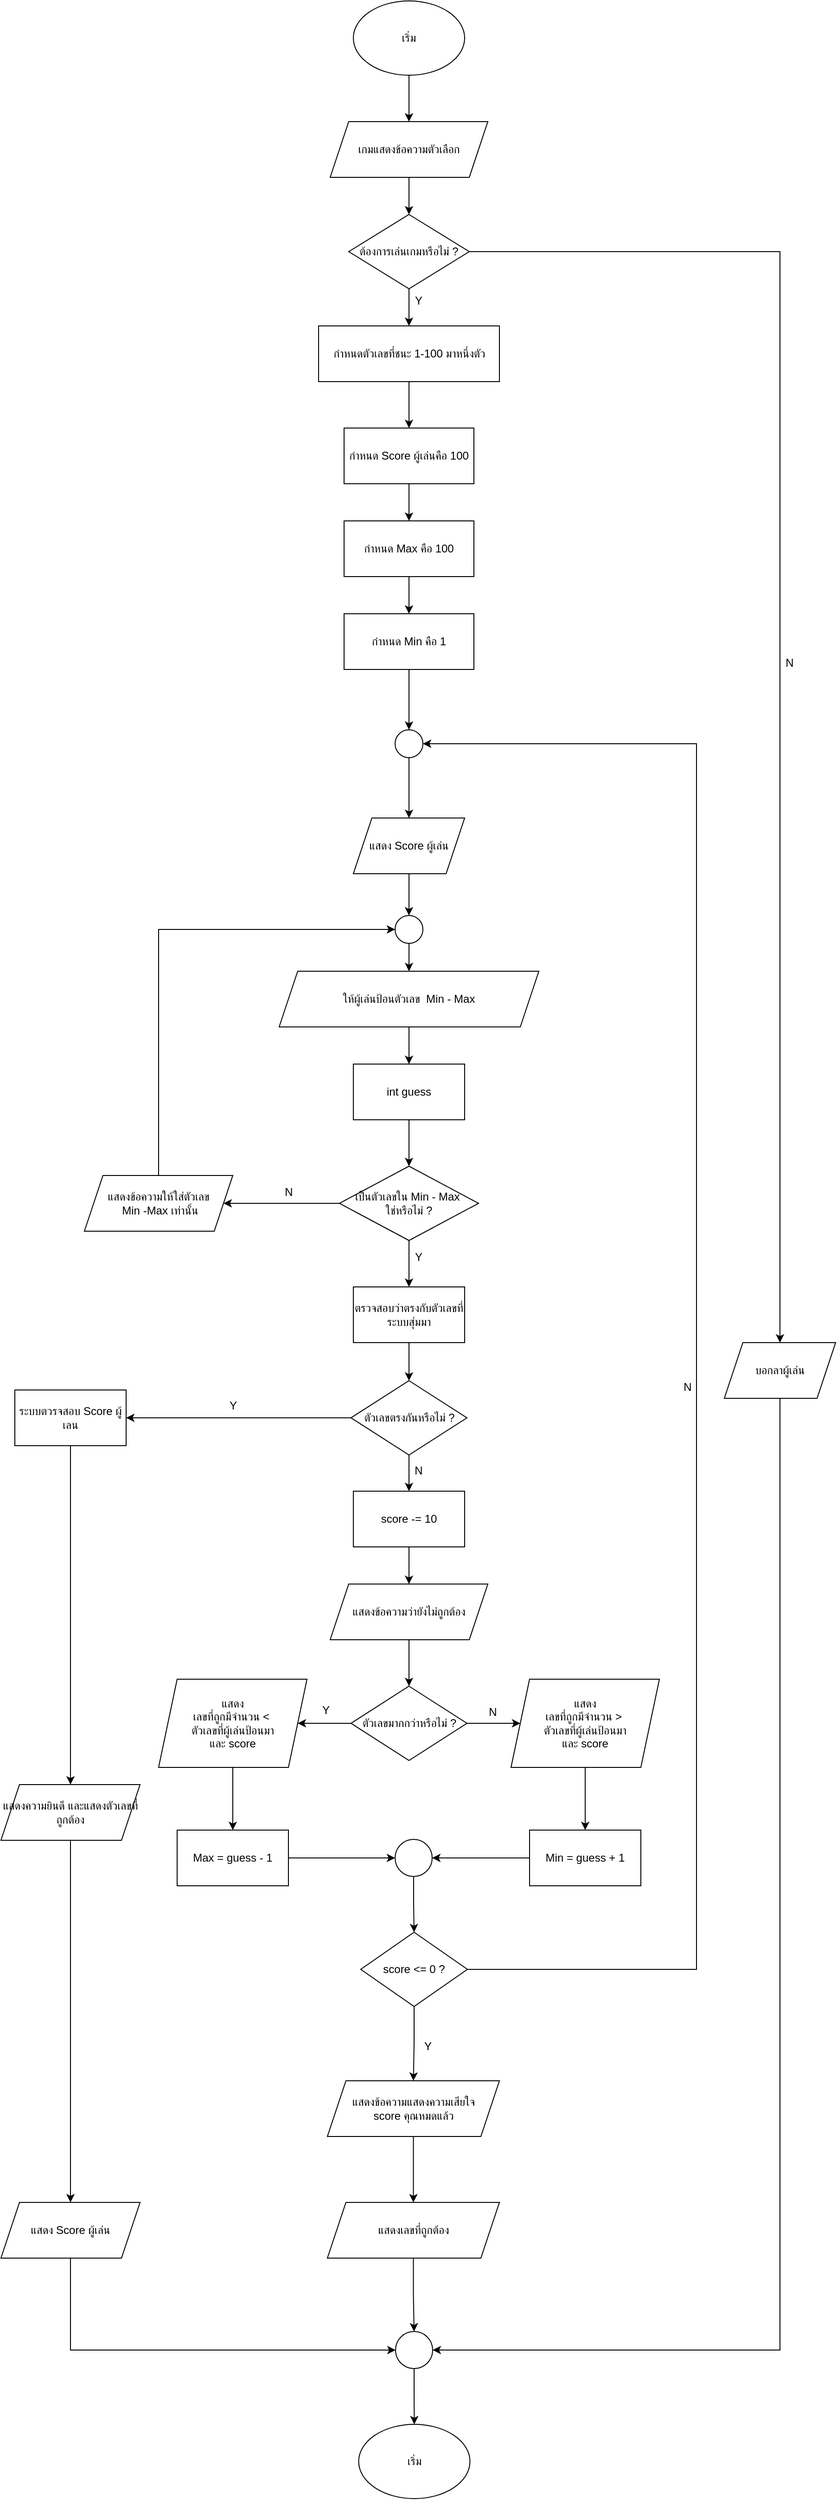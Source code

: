 <mxfile version="28.1.0">
  <diagram name="หน้า-1" id="Qu4vEes7-6UVnQ1FCUYW">
    <mxGraphModel dx="2339" dy="851" grid="1" gridSize="10" guides="1" tooltips="1" connect="1" arrows="1" fold="1" page="1" pageScale="1" pageWidth="850" pageHeight="1100" math="0" shadow="0">
      <root>
        <mxCell id="0" />
        <mxCell id="1" parent="0" />
        <mxCell id="lWXbwlFgt6X_criuScP8-42" value="" style="edgeStyle=orthogonalEdgeStyle;rounded=0;orthogonalLoop=1;jettySize=auto;html=1;" parent="1" source="lWXbwlFgt6X_criuScP8-40" target="lWXbwlFgt6X_criuScP8-41" edge="1">
          <mxGeometry relative="1" as="geometry" />
        </mxCell>
        <mxCell id="lWXbwlFgt6X_criuScP8-40" value="เริ่ม" style="ellipse;whiteSpace=wrap;html=1;" parent="1" vertex="1">
          <mxGeometry x="360" y="40" width="120" height="80" as="geometry" />
        </mxCell>
        <mxCell id="lWXbwlFgt6X_criuScP8-44" value="" style="edgeStyle=orthogonalEdgeStyle;rounded=0;orthogonalLoop=1;jettySize=auto;html=1;" parent="1" source="lWXbwlFgt6X_criuScP8-41" target="lWXbwlFgt6X_criuScP8-43" edge="1">
          <mxGeometry relative="1" as="geometry" />
        </mxCell>
        <mxCell id="lWXbwlFgt6X_criuScP8-41" value="เกมแสดงข้อความตัวเลือก" style="shape=parallelogram;perimeter=parallelogramPerimeter;whiteSpace=wrap;html=1;fixedSize=1;" parent="1" vertex="1">
          <mxGeometry x="335" y="170" width="170" height="60" as="geometry" />
        </mxCell>
        <mxCell id="lWXbwlFgt6X_criuScP8-48" value="" style="edgeStyle=orthogonalEdgeStyle;rounded=0;orthogonalLoop=1;jettySize=auto;html=1;" parent="1" source="lWXbwlFgt6X_criuScP8-43" target="lWXbwlFgt6X_criuScP8-47" edge="1">
          <mxGeometry relative="1" as="geometry" />
        </mxCell>
        <mxCell id="kn4Hmct0db9SGw3FpK2n-51" value="" style="edgeStyle=orthogonalEdgeStyle;rounded=0;orthogonalLoop=1;jettySize=auto;html=1;" edge="1" parent="1" source="lWXbwlFgt6X_criuScP8-43" target="kn4Hmct0db9SGw3FpK2n-50">
          <mxGeometry relative="1" as="geometry" />
        </mxCell>
        <mxCell id="lWXbwlFgt6X_criuScP8-43" value="ต้องการเล่นเกมหรือไม่ ?" style="rhombus;whiteSpace=wrap;html=1;" parent="1" vertex="1">
          <mxGeometry x="355" y="270" width="130" height="80" as="geometry" />
        </mxCell>
        <mxCell id="lWXbwlFgt6X_criuScP8-52" value="" style="edgeStyle=orthogonalEdgeStyle;rounded=0;orthogonalLoop=1;jettySize=auto;html=1;" parent="1" source="lWXbwlFgt6X_criuScP8-47" target="lWXbwlFgt6X_criuScP8-51" edge="1">
          <mxGeometry relative="1" as="geometry" />
        </mxCell>
        <mxCell id="lWXbwlFgt6X_criuScP8-47" value="กำหนดตัวเลขที่ชนะ 1-100 มาหนึ่งตัว" style="whiteSpace=wrap;html=1;" parent="1" vertex="1">
          <mxGeometry x="322.5" y="390" width="195" height="60" as="geometry" />
        </mxCell>
        <mxCell id="lWXbwlFgt6X_criuScP8-64" value="" style="edgeStyle=orthogonalEdgeStyle;rounded=0;orthogonalLoop=1;jettySize=auto;html=1;" parent="1" source="lWXbwlFgt6X_criuScP8-49" target="lWXbwlFgt6X_criuScP8-63" edge="1">
          <mxGeometry relative="1" as="geometry" />
        </mxCell>
        <mxCell id="lWXbwlFgt6X_criuScP8-49" value="แสดง Score ผู้เล่น" style="shape=parallelogram;perimeter=parallelogramPerimeter;whiteSpace=wrap;html=1;fixedSize=1;" parent="1" vertex="1">
          <mxGeometry x="360" y="920" width="120" height="60" as="geometry" />
        </mxCell>
        <mxCell id="kn4Hmct0db9SGw3FpK2n-15" value="" style="edgeStyle=orthogonalEdgeStyle;rounded=0;orthogonalLoop=1;jettySize=auto;html=1;" edge="1" parent="1" source="lWXbwlFgt6X_criuScP8-51" target="kn4Hmct0db9SGw3FpK2n-14">
          <mxGeometry relative="1" as="geometry" />
        </mxCell>
        <mxCell id="lWXbwlFgt6X_criuScP8-51" value="กำหนด Score ผู้เล่นคือ 100" style="whiteSpace=wrap;html=1;" parent="1" vertex="1">
          <mxGeometry x="350" y="500" width="140" height="60" as="geometry" />
        </mxCell>
        <mxCell id="kn4Hmct0db9SGw3FpK2n-12" style="edgeStyle=orthogonalEdgeStyle;rounded=0;orthogonalLoop=1;jettySize=auto;html=1;entryX=0.5;entryY=0;entryDx=0;entryDy=0;" edge="1" parent="1" source="lWXbwlFgt6X_criuScP8-55" target="lWXbwlFgt6X_criuScP8-49">
          <mxGeometry relative="1" as="geometry" />
        </mxCell>
        <mxCell id="lWXbwlFgt6X_criuScP8-55" value="" style="ellipse;whiteSpace=wrap;html=1;" parent="1" vertex="1">
          <mxGeometry x="405" y="825" width="30" height="30" as="geometry" />
        </mxCell>
        <mxCell id="kn4Hmct0db9SGw3FpK2n-9" value="" style="edgeStyle=orthogonalEdgeStyle;rounded=0;orthogonalLoop=1;jettySize=auto;html=1;" edge="1" parent="1" source="lWXbwlFgt6X_criuScP8-59" target="kn4Hmct0db9SGw3FpK2n-8">
          <mxGeometry relative="1" as="geometry" />
        </mxCell>
        <mxCell id="lWXbwlFgt6X_criuScP8-59" value="ให้ผู้เล่นป้อนตัวเลข&amp;nbsp; Min - Max" style="shape=parallelogram;perimeter=parallelogramPerimeter;whiteSpace=wrap;html=1;fixedSize=1;" parent="1" vertex="1">
          <mxGeometry x="280" y="1085" width="280" height="60" as="geometry" />
        </mxCell>
        <mxCell id="lWXbwlFgt6X_criuScP8-67" value="" style="edgeStyle=orthogonalEdgeStyle;rounded=0;orthogonalLoop=1;jettySize=auto;html=1;" parent="1" source="lWXbwlFgt6X_criuScP8-61" target="lWXbwlFgt6X_criuScP8-66" edge="1">
          <mxGeometry relative="1" as="geometry" />
        </mxCell>
        <mxCell id="lWXbwlFgt6X_criuScP8-70" value="" style="edgeStyle=orthogonalEdgeStyle;rounded=0;orthogonalLoop=1;jettySize=auto;html=1;" parent="1" source="lWXbwlFgt6X_criuScP8-61" target="lWXbwlFgt6X_criuScP8-69" edge="1">
          <mxGeometry relative="1" as="geometry" />
        </mxCell>
        <mxCell id="lWXbwlFgt6X_criuScP8-61" value="เป็นตัวเลขใน Min - Max&amp;nbsp;&lt;div&gt;ใ&lt;span style=&quot;background-color: transparent; color: light-dark(rgb(0, 0, 0), rgb(255, 255, 255));&quot;&gt;ช่หรือไม่ ?&lt;/span&gt;&lt;/div&gt;" style="rhombus;whiteSpace=wrap;html=1;" parent="1" vertex="1">
          <mxGeometry x="345" y="1295" width="150" height="80" as="geometry" />
        </mxCell>
        <mxCell id="lWXbwlFgt6X_criuScP8-65" value="" style="edgeStyle=orthogonalEdgeStyle;rounded=0;orthogonalLoop=1;jettySize=auto;html=1;" parent="1" source="lWXbwlFgt6X_criuScP8-63" target="lWXbwlFgt6X_criuScP8-59" edge="1">
          <mxGeometry relative="1" as="geometry" />
        </mxCell>
        <mxCell id="lWXbwlFgt6X_criuScP8-63" value="" style="ellipse;whiteSpace=wrap;html=1;" parent="1" vertex="1">
          <mxGeometry x="405" y="1025" width="30" height="30" as="geometry" />
        </mxCell>
        <mxCell id="lWXbwlFgt6X_criuScP8-68" style="edgeStyle=orthogonalEdgeStyle;rounded=0;orthogonalLoop=1;jettySize=auto;html=1;entryX=0;entryY=0.5;entryDx=0;entryDy=0;exitX=0.5;exitY=0;exitDx=0;exitDy=0;" parent="1" source="lWXbwlFgt6X_criuScP8-66" target="lWXbwlFgt6X_criuScP8-63" edge="1">
          <mxGeometry relative="1" as="geometry">
            <Array as="points">
              <mxPoint x="150" y="1040" />
            </Array>
          </mxGeometry>
        </mxCell>
        <mxCell id="lWXbwlFgt6X_criuScP8-66" value="แสดงข้อความให้ใส่ตัวเลข&lt;div&gt;&amp;nbsp;Min -Max เท่านั้น&lt;/div&gt;" style="shape=parallelogram;perimeter=parallelogramPerimeter;whiteSpace=wrap;html=1;fixedSize=1;" parent="1" vertex="1">
          <mxGeometry x="70" y="1305" width="160" height="60" as="geometry" />
        </mxCell>
        <mxCell id="lWXbwlFgt6X_criuScP8-72" value="" style="edgeStyle=orthogonalEdgeStyle;rounded=0;orthogonalLoop=1;jettySize=auto;html=1;" parent="1" source="lWXbwlFgt6X_criuScP8-69" target="lWXbwlFgt6X_criuScP8-71" edge="1">
          <mxGeometry relative="1" as="geometry" />
        </mxCell>
        <mxCell id="lWXbwlFgt6X_criuScP8-69" value="ตรวจสอบว่าตรงกับตัวเลขที่ระบบสุ่มมา" style="whiteSpace=wrap;html=1;" parent="1" vertex="1">
          <mxGeometry x="360" y="1425" width="120" height="60" as="geometry" />
        </mxCell>
        <mxCell id="lWXbwlFgt6X_criuScP8-76" value="" style="edgeStyle=orthogonalEdgeStyle;rounded=0;orthogonalLoop=1;jettySize=auto;html=1;" parent="1" source="lWXbwlFgt6X_criuScP8-71" target="lWXbwlFgt6X_criuScP8-75" edge="1">
          <mxGeometry relative="1" as="geometry" />
        </mxCell>
        <mxCell id="kn4Hmct0db9SGw3FpK2n-2" value="" style="edgeStyle=orthogonalEdgeStyle;rounded=0;orthogonalLoop=1;jettySize=auto;html=1;" edge="1" parent="1" source="lWXbwlFgt6X_criuScP8-71" target="kn4Hmct0db9SGw3FpK2n-1">
          <mxGeometry relative="1" as="geometry" />
        </mxCell>
        <mxCell id="lWXbwlFgt6X_criuScP8-71" value="ตัวเลขตรงกันหรือไม่ ?" style="rhombus;whiteSpace=wrap;html=1;" parent="1" vertex="1">
          <mxGeometry x="357.5" y="1526" width="125" height="80" as="geometry" />
        </mxCell>
        <mxCell id="lWXbwlFgt6X_criuScP8-93" value="" style="edgeStyle=orthogonalEdgeStyle;rounded=0;orthogonalLoop=1;jettySize=auto;html=1;" parent="1" source="lWXbwlFgt6X_criuScP8-75" target="lWXbwlFgt6X_criuScP8-92" edge="1">
          <mxGeometry relative="1" as="geometry" />
        </mxCell>
        <mxCell id="lWXbwlFgt6X_criuScP8-75" value="ระบบตวรจสอบ Score ผู้เลน" style="whiteSpace=wrap;html=1;" parent="1" vertex="1">
          <mxGeometry x="-5" y="1536" width="120" height="60" as="geometry" />
        </mxCell>
        <mxCell id="kn4Hmct0db9SGw3FpK2n-7" value="" style="edgeStyle=orthogonalEdgeStyle;rounded=0;orthogonalLoop=1;jettySize=auto;html=1;" edge="1" parent="1" source="lWXbwlFgt6X_criuScP8-81" target="kn4Hmct0db9SGw3FpK2n-6">
          <mxGeometry relative="1" as="geometry" />
        </mxCell>
        <mxCell id="kn4Hmct0db9SGw3FpK2n-22" value="" style="edgeStyle=orthogonalEdgeStyle;rounded=0;orthogonalLoop=1;jettySize=auto;html=1;" edge="1" parent="1" source="lWXbwlFgt6X_criuScP8-81" target="kn4Hmct0db9SGw3FpK2n-21">
          <mxGeometry relative="1" as="geometry" />
        </mxCell>
        <mxCell id="lWXbwlFgt6X_criuScP8-81" value="ตัวเลขมากกว่าหรือไม่ ?" style="rhombus;whiteSpace=wrap;html=1;" parent="1" vertex="1">
          <mxGeometry x="357.5" y="1855" width="125" height="80" as="geometry" />
        </mxCell>
        <mxCell id="lWXbwlFgt6X_criuScP8-89" value="" style="edgeStyle=orthogonalEdgeStyle;rounded=0;orthogonalLoop=1;jettySize=auto;html=1;" parent="1" source="lWXbwlFgt6X_criuScP8-87" target="lWXbwlFgt6X_criuScP8-81" edge="1">
          <mxGeometry relative="1" as="geometry" />
        </mxCell>
        <mxCell id="lWXbwlFgt6X_criuScP8-87" value="แสดงข้อความว่ายังไม่ถูกต้อง" style="shape=parallelogram;perimeter=parallelogramPerimeter;whiteSpace=wrap;html=1;fixedSize=1;" parent="1" vertex="1">
          <mxGeometry x="335" y="1745" width="170" height="60" as="geometry" />
        </mxCell>
        <mxCell id="lWXbwlFgt6X_criuScP8-95" value="" style="edgeStyle=orthogonalEdgeStyle;rounded=0;orthogonalLoop=1;jettySize=auto;html=1;" parent="1" source="lWXbwlFgt6X_criuScP8-92" target="lWXbwlFgt6X_criuScP8-94" edge="1">
          <mxGeometry relative="1" as="geometry" />
        </mxCell>
        <mxCell id="lWXbwlFgt6X_criuScP8-92" value="แสดงความยินดี และแสดงตัวเลขที่ถูกต้อง" style="shape=parallelogram;perimeter=parallelogramPerimeter;whiteSpace=wrap;html=1;fixedSize=1;" parent="1" vertex="1">
          <mxGeometry x="-20" y="1961" width="150" height="60" as="geometry" />
        </mxCell>
        <mxCell id="kn4Hmct0db9SGw3FpK2n-57" style="edgeStyle=orthogonalEdgeStyle;rounded=0;orthogonalLoop=1;jettySize=auto;html=1;entryX=0;entryY=0.5;entryDx=0;entryDy=0;" edge="1" parent="1" source="lWXbwlFgt6X_criuScP8-94" target="kn4Hmct0db9SGw3FpK2n-52">
          <mxGeometry relative="1" as="geometry">
            <Array as="points">
              <mxPoint x="55" y="2570" />
            </Array>
          </mxGeometry>
        </mxCell>
        <mxCell id="lWXbwlFgt6X_criuScP8-94" value="แสดง Score ผู้เล่น" style="shape=parallelogram;perimeter=parallelogramPerimeter;whiteSpace=wrap;html=1;fixedSize=1;" parent="1" vertex="1">
          <mxGeometry x="-20" y="2411" width="150" height="60" as="geometry" />
        </mxCell>
        <mxCell id="kn4Hmct0db9SGw3FpK2n-3" value="" style="edgeStyle=orthogonalEdgeStyle;rounded=0;orthogonalLoop=1;jettySize=auto;html=1;" edge="1" parent="1" source="kn4Hmct0db9SGw3FpK2n-1" target="lWXbwlFgt6X_criuScP8-87">
          <mxGeometry relative="1" as="geometry" />
        </mxCell>
        <mxCell id="kn4Hmct0db9SGw3FpK2n-1" value="score -= 10" style="rounded=0;whiteSpace=wrap;html=1;" vertex="1" parent="1">
          <mxGeometry x="360" y="1645" width="120" height="60" as="geometry" />
        </mxCell>
        <mxCell id="kn4Hmct0db9SGw3FpK2n-20" value="" style="edgeStyle=orthogonalEdgeStyle;rounded=0;orthogonalLoop=1;jettySize=auto;html=1;" edge="1" parent="1" source="kn4Hmct0db9SGw3FpK2n-6" target="kn4Hmct0db9SGw3FpK2n-19">
          <mxGeometry relative="1" as="geometry" />
        </mxCell>
        <mxCell id="kn4Hmct0db9SGw3FpK2n-6" value="&lt;div&gt;แสดง&lt;/div&gt;เลขที่ถูกมีจำนวน &amp;gt;&amp;nbsp;&lt;div&gt;ตัวเลขที่ผู้เล่นป้อนมา&lt;/div&gt;&lt;div&gt;และ score&lt;/div&gt;" style="shape=parallelogram;perimeter=parallelogramPerimeter;whiteSpace=wrap;html=1;fixedSize=1;" vertex="1" parent="1">
          <mxGeometry x="530" y="1847.5" width="160" height="95" as="geometry" />
        </mxCell>
        <mxCell id="kn4Hmct0db9SGw3FpK2n-10" value="" style="edgeStyle=orthogonalEdgeStyle;rounded=0;orthogonalLoop=1;jettySize=auto;html=1;" edge="1" parent="1" source="kn4Hmct0db9SGw3FpK2n-8" target="lWXbwlFgt6X_criuScP8-61">
          <mxGeometry relative="1" as="geometry" />
        </mxCell>
        <mxCell id="kn4Hmct0db9SGw3FpK2n-8" value="int guess" style="whiteSpace=wrap;html=1;" vertex="1" parent="1">
          <mxGeometry x="360" y="1185" width="120" height="60" as="geometry" />
        </mxCell>
        <mxCell id="kn4Hmct0db9SGw3FpK2n-17" value="" style="edgeStyle=orthogonalEdgeStyle;rounded=0;orthogonalLoop=1;jettySize=auto;html=1;" edge="1" parent="1" source="kn4Hmct0db9SGw3FpK2n-14" target="kn4Hmct0db9SGw3FpK2n-16">
          <mxGeometry relative="1" as="geometry" />
        </mxCell>
        <mxCell id="kn4Hmct0db9SGw3FpK2n-14" value="กำหนด Max คือ 100" style="whiteSpace=wrap;html=1;" vertex="1" parent="1">
          <mxGeometry x="350" y="600" width="140" height="60" as="geometry" />
        </mxCell>
        <mxCell id="kn4Hmct0db9SGw3FpK2n-18" style="edgeStyle=orthogonalEdgeStyle;rounded=0;orthogonalLoop=1;jettySize=auto;html=1;entryX=0.5;entryY=0;entryDx=0;entryDy=0;" edge="1" parent="1" source="kn4Hmct0db9SGw3FpK2n-16" target="lWXbwlFgt6X_criuScP8-55">
          <mxGeometry relative="1" as="geometry" />
        </mxCell>
        <mxCell id="kn4Hmct0db9SGw3FpK2n-16" value="กำหนด Min คือ 1" style="whiteSpace=wrap;html=1;" vertex="1" parent="1">
          <mxGeometry x="350" y="700" width="140" height="60" as="geometry" />
        </mxCell>
        <mxCell id="kn4Hmct0db9SGw3FpK2n-39" style="edgeStyle=orthogonalEdgeStyle;rounded=0;orthogonalLoop=1;jettySize=auto;html=1;entryX=1;entryY=0.5;entryDx=0;entryDy=0;" edge="1" parent="1" source="kn4Hmct0db9SGw3FpK2n-19" target="kn4Hmct0db9SGw3FpK2n-31">
          <mxGeometry relative="1" as="geometry" />
        </mxCell>
        <mxCell id="kn4Hmct0db9SGw3FpK2n-19" value="Min = guess + 1" style="whiteSpace=wrap;html=1;" vertex="1" parent="1">
          <mxGeometry x="550" y="2010" width="120" height="60" as="geometry" />
        </mxCell>
        <mxCell id="kn4Hmct0db9SGw3FpK2n-24" value="" style="edgeStyle=orthogonalEdgeStyle;rounded=0;orthogonalLoop=1;jettySize=auto;html=1;" edge="1" parent="1" source="kn4Hmct0db9SGw3FpK2n-21" target="kn4Hmct0db9SGw3FpK2n-23">
          <mxGeometry relative="1" as="geometry" />
        </mxCell>
        <mxCell id="kn4Hmct0db9SGw3FpK2n-21" value="&lt;div&gt;แสดง&lt;/div&gt;เลขที่ถูกมีจำนวน &amp;lt;&amp;nbsp;&lt;div&gt;ตัวเลขที่ผู้เล่นป้อนมา&lt;/div&gt;&lt;div&gt;และ score&lt;/div&gt;" style="shape=parallelogram;perimeter=parallelogramPerimeter;whiteSpace=wrap;html=1;fixedSize=1;" vertex="1" parent="1">
          <mxGeometry x="150" y="1847.5" width="160" height="95" as="geometry" />
        </mxCell>
        <mxCell id="kn4Hmct0db9SGw3FpK2n-40" style="edgeStyle=orthogonalEdgeStyle;rounded=0;orthogonalLoop=1;jettySize=auto;html=1;entryX=0;entryY=0.5;entryDx=0;entryDy=0;" edge="1" parent="1" source="kn4Hmct0db9SGw3FpK2n-23" target="kn4Hmct0db9SGw3FpK2n-31">
          <mxGeometry relative="1" as="geometry" />
        </mxCell>
        <mxCell id="kn4Hmct0db9SGw3FpK2n-23" value="Max = guess - 1" style="whiteSpace=wrap;html=1;" vertex="1" parent="1">
          <mxGeometry x="170" y="2010" width="120" height="60" as="geometry" />
        </mxCell>
        <mxCell id="kn4Hmct0db9SGw3FpK2n-42" value="" style="edgeStyle=orthogonalEdgeStyle;rounded=0;orthogonalLoop=1;jettySize=auto;html=1;entryX=0.5;entryY=0;entryDx=0;entryDy=0;" edge="1" parent="1" source="kn4Hmct0db9SGw3FpK2n-31" target="kn4Hmct0db9SGw3FpK2n-43">
          <mxGeometry relative="1" as="geometry">
            <mxPoint x="425" y="2140" as="targetPoint" />
          </mxGeometry>
        </mxCell>
        <mxCell id="kn4Hmct0db9SGw3FpK2n-31" value="" style="ellipse;whiteSpace=wrap;html=1;" vertex="1" parent="1">
          <mxGeometry x="405" y="2020" width="40" height="40" as="geometry" />
        </mxCell>
        <mxCell id="kn4Hmct0db9SGw3FpK2n-46" value="" style="edgeStyle=orthogonalEdgeStyle;rounded=0;orthogonalLoop=1;jettySize=auto;html=1;" edge="1" parent="1" source="kn4Hmct0db9SGw3FpK2n-43" target="kn4Hmct0db9SGw3FpK2n-45">
          <mxGeometry relative="1" as="geometry" />
        </mxCell>
        <mxCell id="kn4Hmct0db9SGw3FpK2n-49" style="edgeStyle=orthogonalEdgeStyle;rounded=0;orthogonalLoop=1;jettySize=auto;html=1;entryX=1;entryY=0.5;entryDx=0;entryDy=0;" edge="1" parent="1" source="kn4Hmct0db9SGw3FpK2n-43" target="lWXbwlFgt6X_criuScP8-55">
          <mxGeometry relative="1" as="geometry">
            <Array as="points">
              <mxPoint x="730" y="2160" />
              <mxPoint x="730" y="840" />
            </Array>
          </mxGeometry>
        </mxCell>
        <mxCell id="kn4Hmct0db9SGw3FpK2n-43" value="score &amp;lt;= 0 ?" style="rhombus;whiteSpace=wrap;html=1;" vertex="1" parent="1">
          <mxGeometry x="368" y="2120" width="115" height="80" as="geometry" />
        </mxCell>
        <mxCell id="kn4Hmct0db9SGw3FpK2n-48" value="" style="edgeStyle=orthogonalEdgeStyle;rounded=0;orthogonalLoop=1;jettySize=auto;html=1;" edge="1" parent="1" source="kn4Hmct0db9SGw3FpK2n-45" target="kn4Hmct0db9SGw3FpK2n-47">
          <mxGeometry relative="1" as="geometry" />
        </mxCell>
        <mxCell id="kn4Hmct0db9SGw3FpK2n-45" value="แสดงข้อความแสดงความเสียใจ&lt;div&gt;score คุณหมดแล้ว&lt;/div&gt;" style="shape=parallelogram;perimeter=parallelogramPerimeter;whiteSpace=wrap;html=1;fixedSize=1;" vertex="1" parent="1">
          <mxGeometry x="332" y="2280" width="185.5" height="60" as="geometry" />
        </mxCell>
        <mxCell id="kn4Hmct0db9SGw3FpK2n-54" style="edgeStyle=orthogonalEdgeStyle;rounded=0;orthogonalLoop=1;jettySize=auto;html=1;entryX=0.5;entryY=0;entryDx=0;entryDy=0;" edge="1" parent="1" source="kn4Hmct0db9SGw3FpK2n-47" target="kn4Hmct0db9SGw3FpK2n-52">
          <mxGeometry relative="1" as="geometry" />
        </mxCell>
        <mxCell id="kn4Hmct0db9SGw3FpK2n-47" value="แสดงเลขที่ถูกต้อง" style="shape=parallelogram;perimeter=parallelogramPerimeter;whiteSpace=wrap;html=1;fixedSize=1;" vertex="1" parent="1">
          <mxGeometry x="332" y="2411" width="185.5" height="60" as="geometry" />
        </mxCell>
        <mxCell id="kn4Hmct0db9SGw3FpK2n-56" style="edgeStyle=orthogonalEdgeStyle;rounded=0;orthogonalLoop=1;jettySize=auto;html=1;entryX=1;entryY=0.5;entryDx=0;entryDy=0;" edge="1" parent="1" source="kn4Hmct0db9SGw3FpK2n-50" target="kn4Hmct0db9SGw3FpK2n-52">
          <mxGeometry relative="1" as="geometry">
            <Array as="points">
              <mxPoint x="820" y="2570" />
            </Array>
          </mxGeometry>
        </mxCell>
        <mxCell id="kn4Hmct0db9SGw3FpK2n-50" value="บอกลาผู้เล่น" style="shape=parallelogram;perimeter=parallelogramPerimeter;whiteSpace=wrap;html=1;fixedSize=1;" vertex="1" parent="1">
          <mxGeometry x="760" y="1485" width="120" height="60" as="geometry" />
        </mxCell>
        <mxCell id="kn4Hmct0db9SGw3FpK2n-59" value="" style="edgeStyle=orthogonalEdgeStyle;rounded=0;orthogonalLoop=1;jettySize=auto;html=1;" edge="1" parent="1" source="kn4Hmct0db9SGw3FpK2n-52" target="kn4Hmct0db9SGw3FpK2n-58">
          <mxGeometry relative="1" as="geometry" />
        </mxCell>
        <mxCell id="kn4Hmct0db9SGw3FpK2n-52" value="" style="ellipse;whiteSpace=wrap;html=1;" vertex="1" parent="1">
          <mxGeometry x="405.5" y="2550" width="40" height="40" as="geometry" />
        </mxCell>
        <mxCell id="kn4Hmct0db9SGw3FpK2n-58" value="เริ่ม" style="ellipse;whiteSpace=wrap;html=1;" vertex="1" parent="1">
          <mxGeometry x="365.75" y="2650" width="120" height="80" as="geometry" />
        </mxCell>
        <mxCell id="kn4Hmct0db9SGw3FpK2n-60" value="N" style="text;html=1;align=center;verticalAlign=middle;resizable=0;points=[];autosize=1;strokeColor=none;fillColor=none;" vertex="1" parent="1">
          <mxGeometry x="815" y="738" width="30" height="30" as="geometry" />
        </mxCell>
        <mxCell id="kn4Hmct0db9SGw3FpK2n-61" value="Y" style="text;html=1;align=center;verticalAlign=middle;resizable=0;points=[];autosize=1;strokeColor=none;fillColor=none;" vertex="1" parent="1">
          <mxGeometry x="415" y="348" width="30" height="30" as="geometry" />
        </mxCell>
        <mxCell id="kn4Hmct0db9SGw3FpK2n-62" value="Y" style="text;html=1;align=center;verticalAlign=middle;resizable=0;points=[];autosize=1;strokeColor=none;fillColor=none;" vertex="1" parent="1">
          <mxGeometry x="415" y="1378" width="30" height="30" as="geometry" />
        </mxCell>
        <mxCell id="kn4Hmct0db9SGw3FpK2n-63" value="N" style="text;html=1;align=center;verticalAlign=middle;resizable=0;points=[];autosize=1;strokeColor=none;fillColor=none;" vertex="1" parent="1">
          <mxGeometry x="275" y="1308" width="30" height="30" as="geometry" />
        </mxCell>
        <mxCell id="kn4Hmct0db9SGw3FpK2n-64" value="N" style="text;html=1;align=center;verticalAlign=middle;resizable=0;points=[];autosize=1;strokeColor=none;fillColor=none;" vertex="1" parent="1">
          <mxGeometry x="415" y="1608" width="30" height="30" as="geometry" />
        </mxCell>
        <mxCell id="kn4Hmct0db9SGw3FpK2n-65" value="Y" style="text;html=1;align=center;verticalAlign=middle;resizable=0;points=[];autosize=1;strokeColor=none;fillColor=none;" vertex="1" parent="1">
          <mxGeometry x="215" y="1538" width="30" height="30" as="geometry" />
        </mxCell>
        <mxCell id="kn4Hmct0db9SGw3FpK2n-66" value="N" style="text;html=1;align=center;verticalAlign=middle;resizable=0;points=[];autosize=1;strokeColor=none;fillColor=none;" vertex="1" parent="1">
          <mxGeometry x="495" y="1868" width="30" height="30" as="geometry" />
        </mxCell>
        <mxCell id="kn4Hmct0db9SGw3FpK2n-67" value="Y" style="text;html=1;align=center;verticalAlign=middle;resizable=0;points=[];autosize=1;strokeColor=none;fillColor=none;" vertex="1" parent="1">
          <mxGeometry x="315" y="1866" width="30" height="30" as="geometry" />
        </mxCell>
        <mxCell id="kn4Hmct0db9SGw3FpK2n-68" value="Y" style="text;html=1;align=center;verticalAlign=middle;resizable=0;points=[];autosize=1;strokeColor=none;fillColor=none;" vertex="1" parent="1">
          <mxGeometry x="425" y="2228" width="30" height="30" as="geometry" />
        </mxCell>
        <mxCell id="kn4Hmct0db9SGw3FpK2n-69" value="N" style="text;html=1;align=center;verticalAlign=middle;resizable=0;points=[];autosize=1;strokeColor=none;fillColor=none;" vertex="1" parent="1">
          <mxGeometry x="705" y="1518" width="30" height="30" as="geometry" />
        </mxCell>
      </root>
    </mxGraphModel>
  </diagram>
</mxfile>
